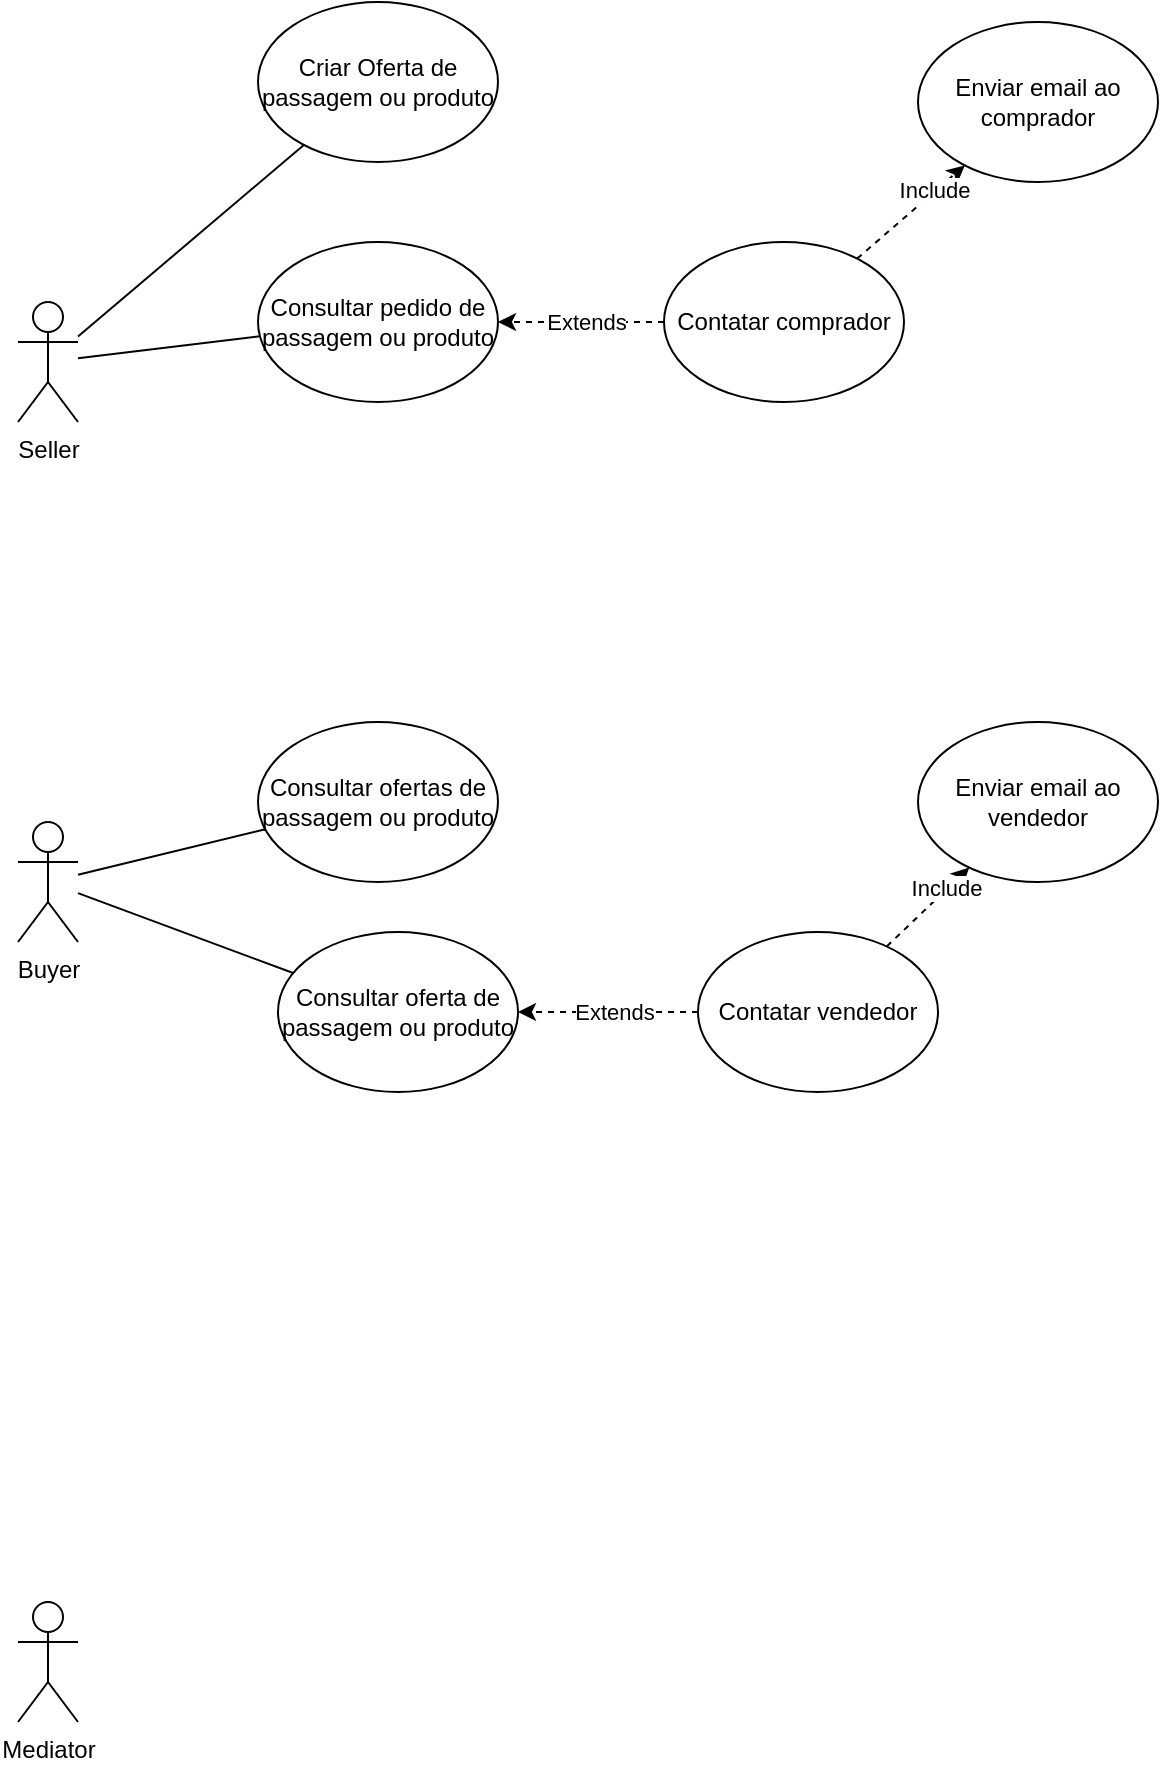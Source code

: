 <mxfile version="21.6.1" type="github">
  <diagram name="Página-1" id="CjPkUNtJbOY0TbiYCT7M">
    <mxGraphModel dx="1195" dy="652" grid="1" gridSize="10" guides="1" tooltips="1" connect="1" arrows="1" fold="1" page="1" pageScale="1" pageWidth="827" pageHeight="1169" math="0" shadow="0">
      <root>
        <mxCell id="0" />
        <mxCell id="1" parent="0" />
        <mxCell id="KInzhOxBZQEU1l6P40Lk-1" value="Seller" style="shape=umlActor;verticalLabelPosition=bottom;verticalAlign=top;html=1;outlineConnect=0;" vertex="1" parent="1">
          <mxGeometry x="90" y="190" width="30" height="60" as="geometry" />
        </mxCell>
        <mxCell id="KInzhOxBZQEU1l6P40Lk-2" value="Buyer" style="shape=umlActor;verticalLabelPosition=bottom;verticalAlign=top;html=1;outlineConnect=0;" vertex="1" parent="1">
          <mxGeometry x="90" y="450" width="30" height="60" as="geometry" />
        </mxCell>
        <mxCell id="KInzhOxBZQEU1l6P40Lk-3" value="&lt;div&gt;Mediator&lt;/div&gt;" style="shape=umlActor;verticalLabelPosition=bottom;verticalAlign=top;html=1;outlineConnect=0;" vertex="1" parent="1">
          <mxGeometry x="90" y="840" width="30" height="60" as="geometry" />
        </mxCell>
        <mxCell id="KInzhOxBZQEU1l6P40Lk-8" value="Criar Oferta de passagem ou produto" style="ellipse;whiteSpace=wrap;html=1;" vertex="1" parent="1">
          <mxGeometry x="210" y="40" width="120" height="80" as="geometry" />
        </mxCell>
        <mxCell id="KInzhOxBZQEU1l6P40Lk-9" value="Consultar pedido de passagem ou produto" style="ellipse;whiteSpace=wrap;html=1;" vertex="1" parent="1">
          <mxGeometry x="210" y="160" width="120" height="80" as="geometry" />
        </mxCell>
        <mxCell id="KInzhOxBZQEU1l6P40Lk-10" value="Contatar comprador" style="ellipse;whiteSpace=wrap;html=1;" vertex="1" parent="1">
          <mxGeometry x="413" y="160" width="120" height="80" as="geometry" />
        </mxCell>
        <mxCell id="KInzhOxBZQEU1l6P40Lk-12" value="" style="endArrow=classic;html=1;rounded=0;exitX=0;exitY=0.5;exitDx=0;exitDy=0;entryX=1;entryY=0.5;entryDx=0;entryDy=0;dashed=1;" edge="1" parent="1" source="KInzhOxBZQEU1l6P40Lk-10" target="KInzhOxBZQEU1l6P40Lk-9">
          <mxGeometry width="50" height="50" relative="1" as="geometry">
            <mxPoint x="100" y="360" as="sourcePoint" />
            <mxPoint x="150" y="310" as="targetPoint" />
          </mxGeometry>
        </mxCell>
        <mxCell id="KInzhOxBZQEU1l6P40Lk-16" value="Extends" style="edgeLabel;html=1;align=center;verticalAlign=middle;resizable=0;points=[];" vertex="1" connectable="0" parent="KInzhOxBZQEU1l6P40Lk-12">
          <mxGeometry x="-0.064" relative="1" as="geometry">
            <mxPoint as="offset" />
          </mxGeometry>
        </mxCell>
        <mxCell id="KInzhOxBZQEU1l6P40Lk-13" value="Consultar ofertas de passagem ou produto" style="ellipse;whiteSpace=wrap;html=1;" vertex="1" parent="1">
          <mxGeometry x="210" y="400" width="120" height="80" as="geometry" />
        </mxCell>
        <mxCell id="KInzhOxBZQEU1l6P40Lk-14" value="" style="endArrow=none;html=1;rounded=0;" edge="1" parent="1" source="KInzhOxBZQEU1l6P40Lk-1" target="KInzhOxBZQEU1l6P40Lk-8">
          <mxGeometry width="50" height="50" relative="1" as="geometry">
            <mxPoint x="160" y="130" as="sourcePoint" />
            <mxPoint x="210" y="80" as="targetPoint" />
          </mxGeometry>
        </mxCell>
        <mxCell id="KInzhOxBZQEU1l6P40Lk-15" value="" style="endArrow=none;html=1;rounded=0;" edge="1" parent="1" source="KInzhOxBZQEU1l6P40Lk-1" target="KInzhOxBZQEU1l6P40Lk-9">
          <mxGeometry width="50" height="50" relative="1" as="geometry">
            <mxPoint x="130" y="217" as="sourcePoint" />
            <mxPoint x="243" y="121" as="targetPoint" />
          </mxGeometry>
        </mxCell>
        <mxCell id="KInzhOxBZQEU1l6P40Lk-17" value="" style="endArrow=none;html=1;rounded=0;" edge="1" parent="1" source="KInzhOxBZQEU1l6P40Lk-2" target="KInzhOxBZQEU1l6P40Lk-13">
          <mxGeometry width="50" height="50" relative="1" as="geometry">
            <mxPoint x="130" y="228" as="sourcePoint" />
            <mxPoint x="221" y="217" as="targetPoint" />
          </mxGeometry>
        </mxCell>
        <mxCell id="KInzhOxBZQEU1l6P40Lk-18" value="Consultar oferta de passagem ou produto" style="ellipse;whiteSpace=wrap;html=1;" vertex="1" parent="1">
          <mxGeometry x="220" y="505" width="120" height="80" as="geometry" />
        </mxCell>
        <mxCell id="KInzhOxBZQEU1l6P40Lk-19" value="" style="endArrow=none;html=1;rounded=0;" edge="1" parent="1" source="KInzhOxBZQEU1l6P40Lk-2" target="KInzhOxBZQEU1l6P40Lk-18">
          <mxGeometry width="50" height="50" relative="1" as="geometry">
            <mxPoint x="130" y="486" as="sourcePoint" />
            <mxPoint x="224" y="464" as="targetPoint" />
          </mxGeometry>
        </mxCell>
        <mxCell id="KInzhOxBZQEU1l6P40Lk-20" value="Enviar email ao comprador" style="ellipse;whiteSpace=wrap;html=1;" vertex="1" parent="1">
          <mxGeometry x="540" y="50" width="120" height="80" as="geometry" />
        </mxCell>
        <mxCell id="KInzhOxBZQEU1l6P40Lk-21" value="Enviar email ao vendedor" style="ellipse;whiteSpace=wrap;html=1;" vertex="1" parent="1">
          <mxGeometry x="540" y="400" width="120" height="80" as="geometry" />
        </mxCell>
        <mxCell id="KInzhOxBZQEU1l6P40Lk-22" value="" style="endArrow=classic;html=1;rounded=0;dashed=1;" edge="1" parent="1" source="KInzhOxBZQEU1l6P40Lk-10" target="KInzhOxBZQEU1l6P40Lk-20">
          <mxGeometry width="50" height="50" relative="1" as="geometry">
            <mxPoint x="533" y="150" as="sourcePoint" />
            <mxPoint x="583" y="100" as="targetPoint" />
          </mxGeometry>
        </mxCell>
        <mxCell id="KInzhOxBZQEU1l6P40Lk-27" value="&lt;div&gt;Include&lt;/div&gt;" style="edgeLabel;html=1;align=center;verticalAlign=middle;resizable=0;points=[];" vertex="1" connectable="0" parent="KInzhOxBZQEU1l6P40Lk-22">
          <mxGeometry x="0.435" y="1" relative="1" as="geometry">
            <mxPoint as="offset" />
          </mxGeometry>
        </mxCell>
        <mxCell id="KInzhOxBZQEU1l6P40Lk-23" value="Contatar vendedor" style="ellipse;whiteSpace=wrap;html=1;" vertex="1" parent="1">
          <mxGeometry x="430" y="505" width="120" height="80" as="geometry" />
        </mxCell>
        <mxCell id="KInzhOxBZQEU1l6P40Lk-24" value="" style="endArrow=classic;html=1;rounded=0;dashed=1;" edge="1" parent="1" source="KInzhOxBZQEU1l6P40Lk-23" target="KInzhOxBZQEU1l6P40Lk-18">
          <mxGeometry width="50" height="50" relative="1" as="geometry">
            <mxPoint x="363" y="544.66" as="sourcePoint" />
            <mxPoint x="280" y="544.66" as="targetPoint" />
          </mxGeometry>
        </mxCell>
        <mxCell id="KInzhOxBZQEU1l6P40Lk-25" value="Extends" style="edgeLabel;html=1;align=center;verticalAlign=middle;resizable=0;points=[];" vertex="1" connectable="0" parent="KInzhOxBZQEU1l6P40Lk-24">
          <mxGeometry x="-0.064" relative="1" as="geometry">
            <mxPoint as="offset" />
          </mxGeometry>
        </mxCell>
        <mxCell id="KInzhOxBZQEU1l6P40Lk-28" value="" style="endArrow=classic;html=1;rounded=0;dashed=1;" edge="1" parent="1" source="KInzhOxBZQEU1l6P40Lk-23" target="KInzhOxBZQEU1l6P40Lk-21">
          <mxGeometry width="50" height="50" relative="1" as="geometry">
            <mxPoint x="487" y="496" as="sourcePoint" />
            <mxPoint x="540" y="450" as="targetPoint" />
          </mxGeometry>
        </mxCell>
        <mxCell id="KInzhOxBZQEU1l6P40Lk-29" value="&lt;div&gt;Include&lt;/div&gt;" style="edgeLabel;html=1;align=center;verticalAlign=middle;resizable=0;points=[];" vertex="1" connectable="0" parent="KInzhOxBZQEU1l6P40Lk-28">
          <mxGeometry x="0.435" y="1" relative="1" as="geometry">
            <mxPoint as="offset" />
          </mxGeometry>
        </mxCell>
      </root>
    </mxGraphModel>
  </diagram>
</mxfile>
